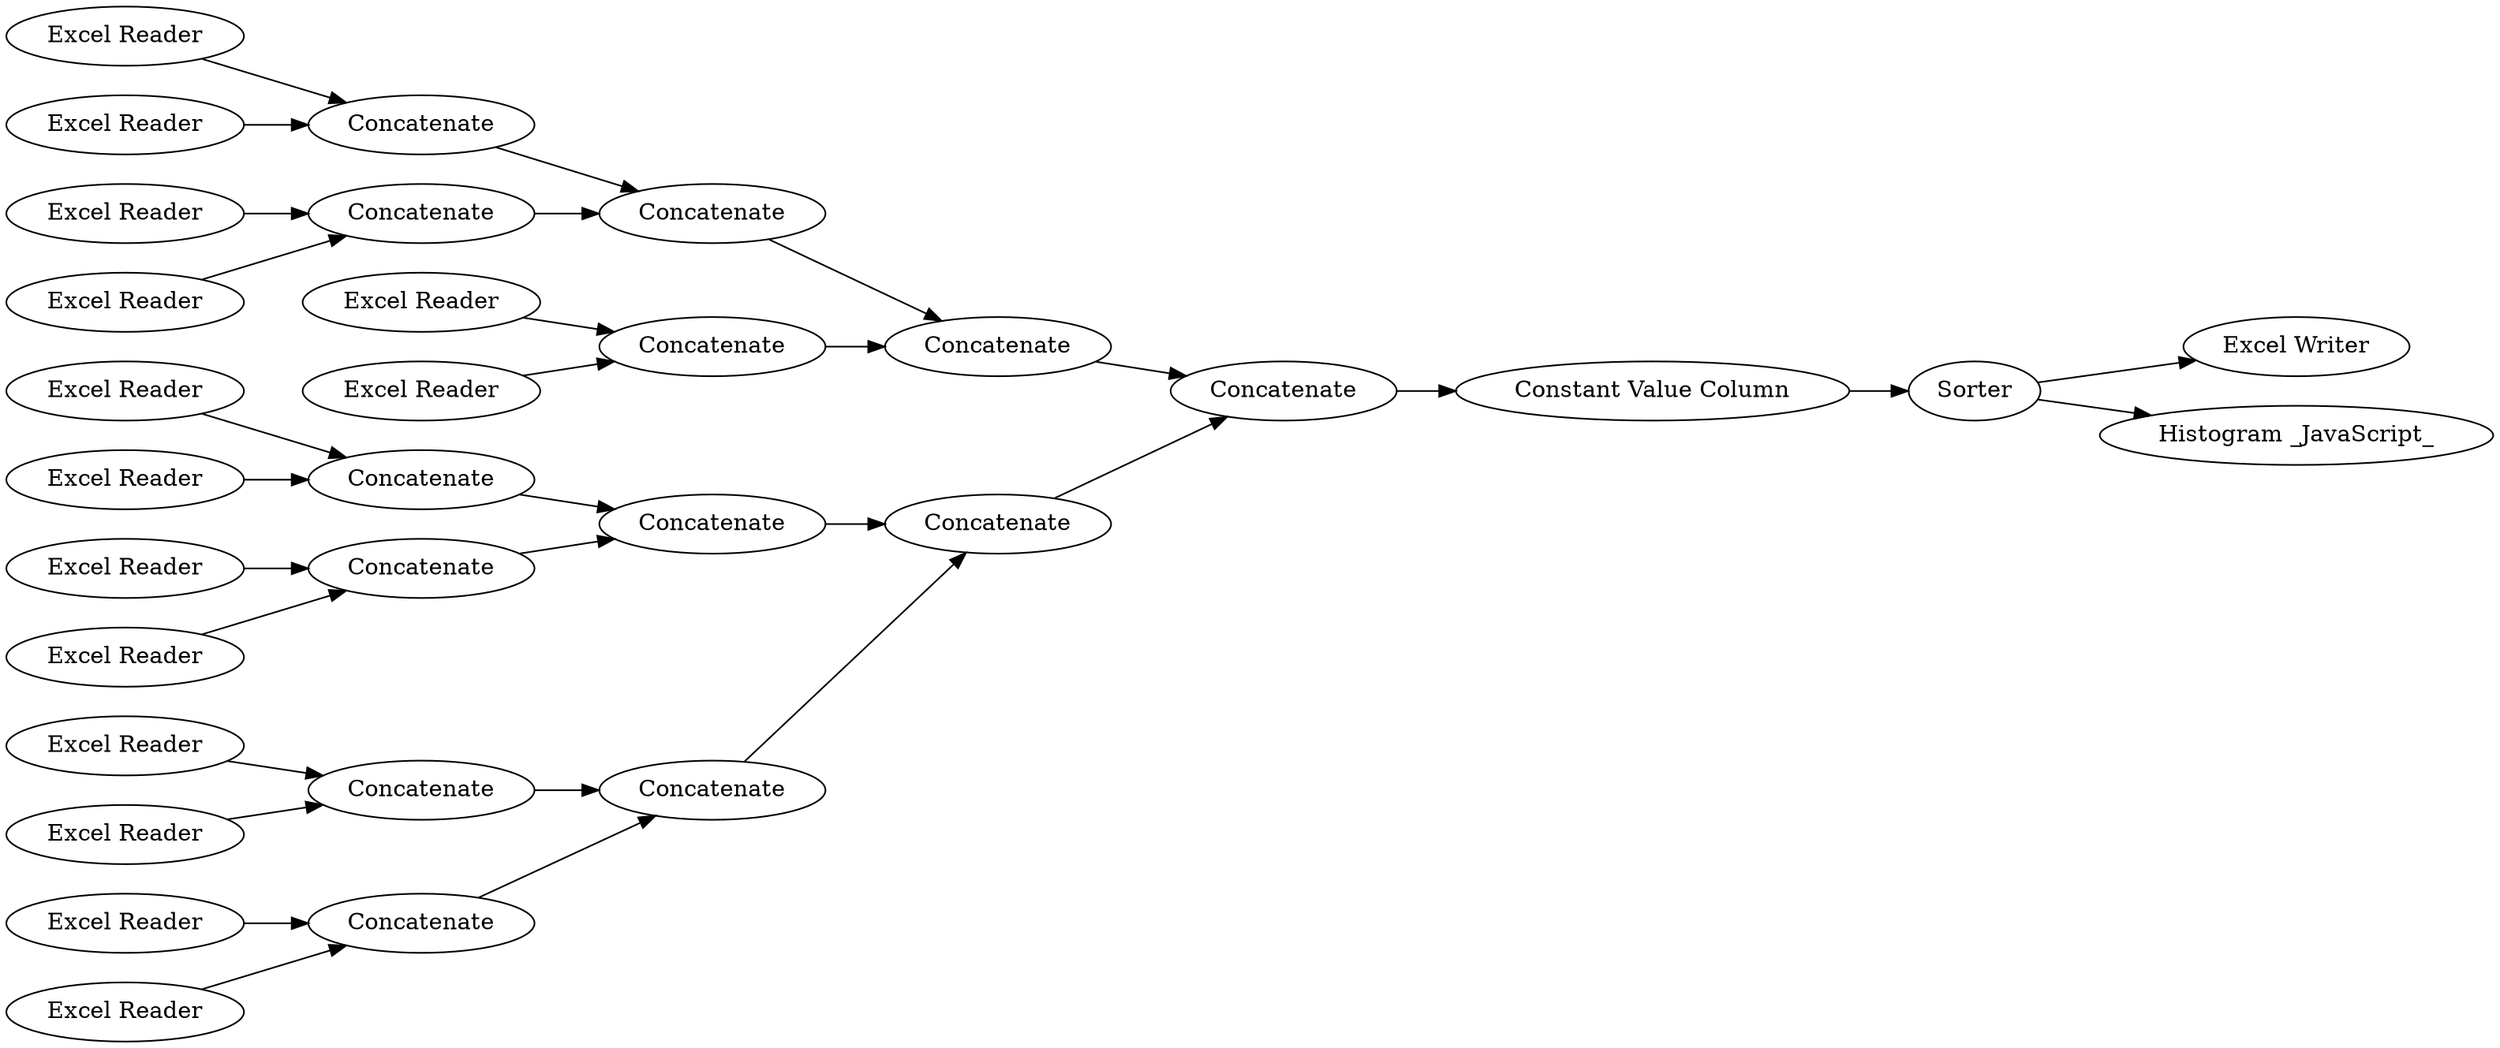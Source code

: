 digraph {
	31 -> 26
	5 -> 17
	21 -> 31
	29 -> 38
	23 -> 26
	13 -> 21
	6 -> 17
	10 -> 19
	22 -> 25
	4 -> 16
	15 -> 31
	38 -> 28
	20 -> 25
	26 -> 27
	18 -> 22
	9 -> 19
	2 -> 15
	7 -> 18
	1 -> 15
	11 -> 20
	19 -> 22
	14 -> 21
	17 -> 23
	38 -> 39
	16 -> 23
	3 -> 16
	12 -> 20
	25 -> 27
	8 -> 18
	27 -> 29
	27 [label=Concatenate]
	7 [label="Excel Reader"]
	9 [label="Excel Reader"]
	18 [label=Concatenate]
	21 [label=Concatenate]
	26 [label=Concatenate]
	8 [label="Excel Reader"]
	17 [label=Concatenate]
	3 [label="Excel Reader"]
	19 [label=Concatenate]
	31 [label=Concatenate]
	6 [label="Excel Reader"]
	15 [label=Concatenate]
	25 [label=Concatenate]
	10 [label="Excel Reader"]
	12 [label="Excel Reader"]
	16 [label=Concatenate]
	1 [label="Excel Reader"]
	22 [label=Concatenate]
	28 [label="Excel Writer"]
	11 [label="Excel Reader"]
	4 [label="Excel Reader"]
	23 [label=Concatenate]
	14 [label="Excel Reader"]
	38 [label=Sorter]
	5 [label="Excel Reader"]
	20 [label=Concatenate]
	13 [label="Excel Reader"]
	29 [label="Constant Value Column"]
	39 [label="Histogram _JavaScript_"]
	2 [label="Excel Reader"]
	rankdir=LR
}
